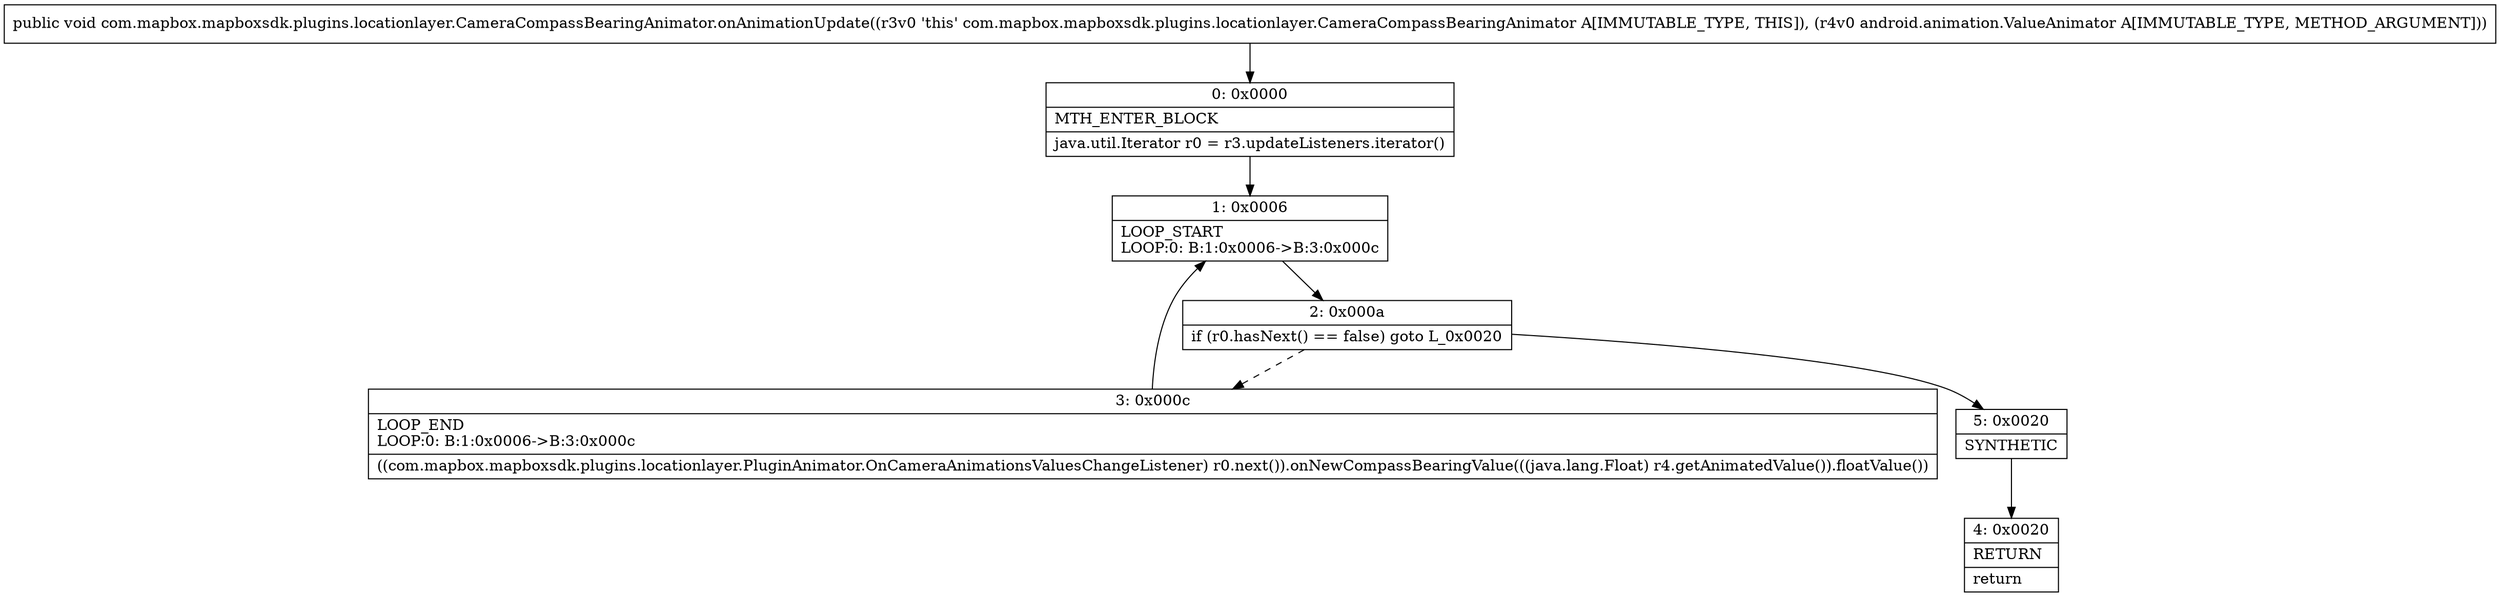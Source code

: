 digraph "CFG forcom.mapbox.mapboxsdk.plugins.locationlayer.CameraCompassBearingAnimator.onAnimationUpdate(Landroid\/animation\/ValueAnimator;)V" {
Node_0 [shape=record,label="{0\:\ 0x0000|MTH_ENTER_BLOCK\l|java.util.Iterator r0 = r3.updateListeners.iterator()\l}"];
Node_1 [shape=record,label="{1\:\ 0x0006|LOOP_START\lLOOP:0: B:1:0x0006\-\>B:3:0x000c\l}"];
Node_2 [shape=record,label="{2\:\ 0x000a|if (r0.hasNext() == false) goto L_0x0020\l}"];
Node_3 [shape=record,label="{3\:\ 0x000c|LOOP_END\lLOOP:0: B:1:0x0006\-\>B:3:0x000c\l|((com.mapbox.mapboxsdk.plugins.locationlayer.PluginAnimator.OnCameraAnimationsValuesChangeListener) r0.next()).onNewCompassBearingValue(((java.lang.Float) r4.getAnimatedValue()).floatValue())\l}"];
Node_4 [shape=record,label="{4\:\ 0x0020|RETURN\l|return\l}"];
Node_5 [shape=record,label="{5\:\ 0x0020|SYNTHETIC\l}"];
MethodNode[shape=record,label="{public void com.mapbox.mapboxsdk.plugins.locationlayer.CameraCompassBearingAnimator.onAnimationUpdate((r3v0 'this' com.mapbox.mapboxsdk.plugins.locationlayer.CameraCompassBearingAnimator A[IMMUTABLE_TYPE, THIS]), (r4v0 android.animation.ValueAnimator A[IMMUTABLE_TYPE, METHOD_ARGUMENT])) }"];
MethodNode -> Node_0;
Node_0 -> Node_1;
Node_1 -> Node_2;
Node_2 -> Node_3[style=dashed];
Node_2 -> Node_5;
Node_3 -> Node_1;
Node_5 -> Node_4;
}


